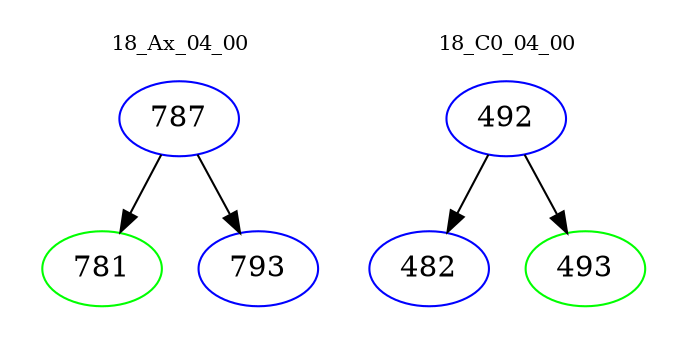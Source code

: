 digraph{
subgraph cluster_0 {
color = white
label = "18_Ax_04_00";
fontsize=10;
T0_787 [label="787", color="blue"]
T0_787 -> T0_781 [color="black"]
T0_781 [label="781", color="green"]
T0_787 -> T0_793 [color="black"]
T0_793 [label="793", color="blue"]
}
subgraph cluster_1 {
color = white
label = "18_C0_04_00";
fontsize=10;
T1_492 [label="492", color="blue"]
T1_492 -> T1_482 [color="black"]
T1_482 [label="482", color="blue"]
T1_492 -> T1_493 [color="black"]
T1_493 [label="493", color="green"]
}
}

